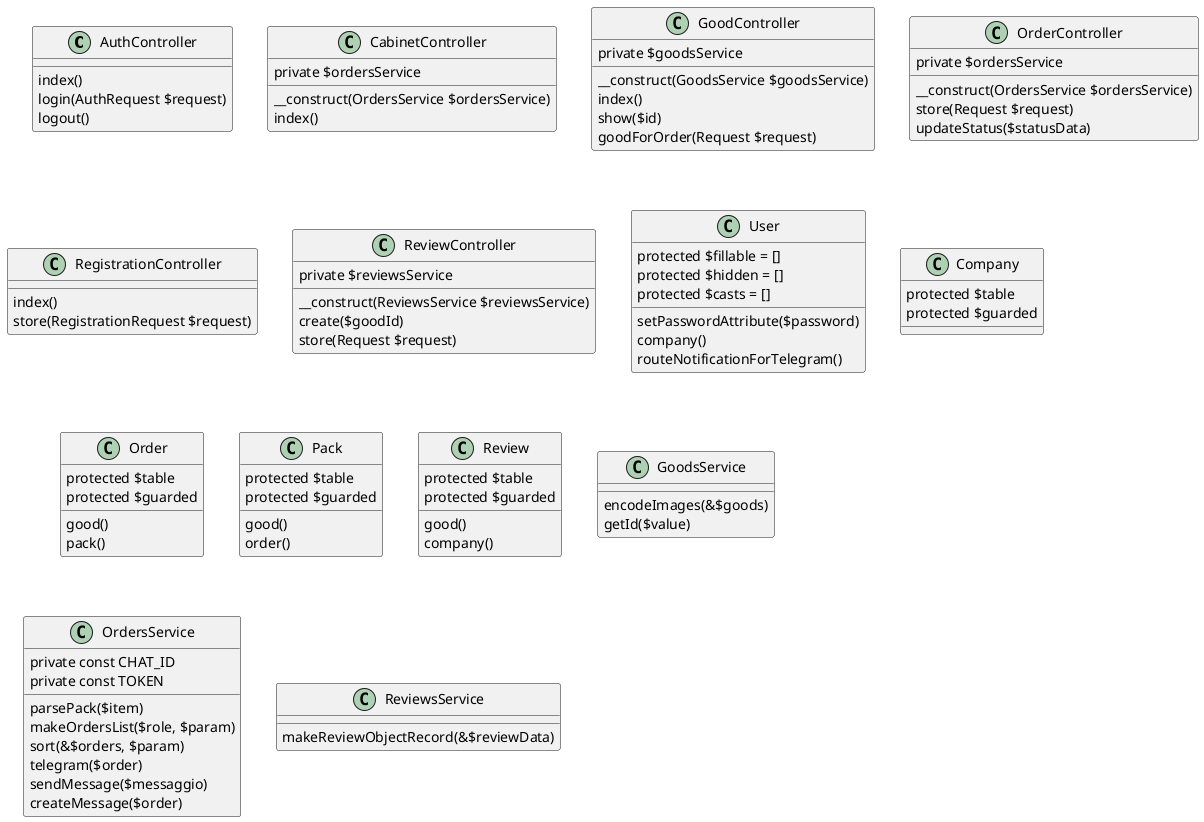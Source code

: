 @startuml SUGARFACTORY
class AuthController{

    index()
    login(AuthRequest $request)
    logout()
}

class CabinetController{

    private $ordersService

    __construct(OrdersService $ordersService)
    index()
}

class GoodController{

    private $goodsService

    __construct(GoodsService $goodsService)
    index()
    show($id)
    goodForOrder(Request $request)
}

class OrderController{
    private $ordersService

    __construct(OrdersService $ordersService)
    store(Request $request)
    updateStatus($statusData)
}

class RegistrationController{
    
    index()
    store(RegistrationRequest $request)
}

class ReviewController{
    private $reviewsService

    __construct(ReviewsService $reviewsService)
    create($goodId)
    store(Request $request)
}

class User{
    protected $fillable = []
    protected $hidden = []
    protected $casts = []

    setPasswordAttribute($password)
    company()
    routeNotificationForTelegram()
}

class Company{
    protected $table
    protected $guarded
}

class Order{
    protected $table
    protected $guarded

    good()
    pack()
}

class Pack{
    protected $table
    protected $guarded

    good()
    order()
}

class Review{
    protected $table
    protected $guarded

    good()
    company()
}

class GoodsService{

    encodeImages(&$goods)
    getId($value)
}

class OrdersService{
    private const CHAT_ID
    private const TOKEN

    parsePack($item)
    makeOrdersList($role, $param)
    sort(&$orders, $param)
    telegram($order)
    sendMessage($messaggio)
    createMessage($order)
}

class ReviewsService{
    makeReviewObjectRecord(&$reviewData)
}

@enduml